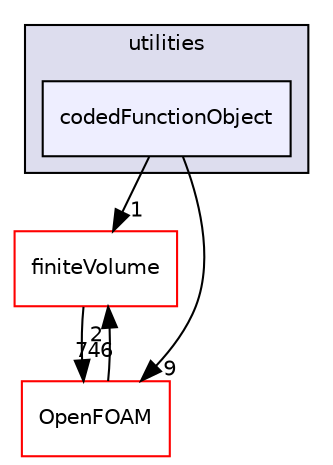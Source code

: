 digraph "src/postProcessing/functionObjects/utilities/codedFunctionObject" {
  bgcolor=transparent;
  compound=true
  node [ fontsize="10", fontname="Helvetica"];
  edge [ labelfontsize="10", labelfontname="Helvetica"];
  subgraph clusterdir_5fa51d5799d140e0f60107297bff2985 {
    graph [ bgcolor="#ddddee", pencolor="black", label="utilities" fontname="Helvetica", fontsize="10", URL="dir_5fa51d5799d140e0f60107297bff2985.html"]
  dir_0e631da0ebc7c62bfb161feea0363f9b [shape=box, label="codedFunctionObject", style="filled", fillcolor="#eeeeff", pencolor="black", URL="dir_0e631da0ebc7c62bfb161feea0363f9b.html"];
  }
  dir_9bd15774b555cf7259a6fa18f99fe99b [shape=box label="finiteVolume" color="red" URL="dir_9bd15774b555cf7259a6fa18f99fe99b.html"];
  dir_c5473ff19b20e6ec4dfe5c310b3778a8 [shape=box label="OpenFOAM" color="red" URL="dir_c5473ff19b20e6ec4dfe5c310b3778a8.html"];
  dir_9bd15774b555cf7259a6fa18f99fe99b->dir_c5473ff19b20e6ec4dfe5c310b3778a8 [headlabel="746", labeldistance=1.5 headhref="dir_000896_001896.html"];
  dir_0e631da0ebc7c62bfb161feea0363f9b->dir_9bd15774b555cf7259a6fa18f99fe99b [headlabel="1", labeldistance=1.5 headhref="dir_002507_000896.html"];
  dir_0e631da0ebc7c62bfb161feea0363f9b->dir_c5473ff19b20e6ec4dfe5c310b3778a8 [headlabel="9", labeldistance=1.5 headhref="dir_002507_001896.html"];
  dir_c5473ff19b20e6ec4dfe5c310b3778a8->dir_9bd15774b555cf7259a6fa18f99fe99b [headlabel="2", labeldistance=1.5 headhref="dir_001896_000896.html"];
}
